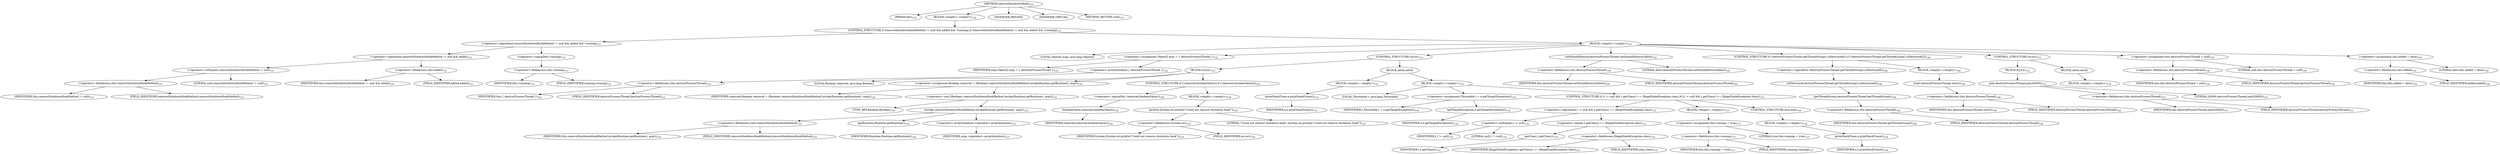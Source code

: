 digraph "removeShutdownHook" {  
"291" [label = <(METHOD,removeShutdownHook)<SUB>120</SUB>> ]
"292" [label = <(PARAM,this)<SUB>120</SUB>> ]
"293" [label = <(BLOCK,&lt;empty&gt;,&lt;empty&gt;)<SUB>120</SUB>> ]
"294" [label = <(CONTROL_STRUCTURE,if (removeShutdownHookMethod != null &amp;&amp; added &amp;&amp; !running),if (removeShutdownHookMethod != null &amp;&amp; added &amp;&amp; !running))<SUB>121</SUB>> ]
"295" [label = <(&lt;operator&gt;.logicalAnd,removeShutdownHookMethod != null &amp;&amp; added &amp;&amp; !running)<SUB>121</SUB>> ]
"296" [label = <(&lt;operator&gt;.logicalAnd,removeShutdownHookMethod != null &amp;&amp; added)<SUB>121</SUB>> ]
"297" [label = <(&lt;operator&gt;.notEquals,removeShutdownHookMethod != null)<SUB>121</SUB>> ]
"298" [label = <(&lt;operator&gt;.fieldAccess,this.removeShutdownHookMethod)<SUB>121</SUB>> ]
"299" [label = <(IDENTIFIER,this,removeShutdownHookMethod != null)<SUB>121</SUB>> ]
"300" [label = <(FIELD_IDENTIFIER,removeShutdownHookMethod,removeShutdownHookMethod)<SUB>121</SUB>> ]
"301" [label = <(LITERAL,null,removeShutdownHookMethod != null)<SUB>121</SUB>> ]
"302" [label = <(&lt;operator&gt;.fieldAccess,this.added)<SUB>121</SUB>> ]
"303" [label = <(IDENTIFIER,this,removeShutdownHookMethod != null &amp;&amp; added)<SUB>121</SUB>> ]
"304" [label = <(FIELD_IDENTIFIER,added,added)<SUB>121</SUB>> ]
"305" [label = <(&lt;operator&gt;.logicalNot,!running)<SUB>121</SUB>> ]
"306" [label = <(&lt;operator&gt;.fieldAccess,this.running)<SUB>121</SUB>> ]
"307" [label = <(IDENTIFIER,this,!running)<SUB>121</SUB>> ]
"308" [label = <(FIELD_IDENTIFIER,running,running)<SUB>121</SUB>> ]
"309" [label = <(BLOCK,&lt;empty&gt;,&lt;empty&gt;)<SUB>121</SUB>> ]
"310" [label = <(LOCAL,Object[] args: java.lang.Object[])> ]
"311" [label = <(&lt;operator&gt;.assignment,Object[] args = { destroyProcessThread })<SUB>122</SUB>> ]
"312" [label = <(IDENTIFIER,args,Object[] args = { destroyProcessThread })<SUB>122</SUB>> ]
"313" [label = <(&lt;operator&gt;.arrayInitializer,{ destroyProcessThread })<SUB>122</SUB>> ]
"314" [label = <(&lt;operator&gt;.fieldAccess,this.destroyProcessThread)<SUB>122</SUB>> ]
"315" [label = <(IDENTIFIER,this,{ destroyProcessThread })<SUB>122</SUB>> ]
"316" [label = <(FIELD_IDENTIFIER,destroyProcessThread,destroyProcessThread)<SUB>122</SUB>> ]
"317" [label = <(CONTROL_STRUCTURE,try,try)<SUB>123</SUB>> ]
"318" [label = <(BLOCK,try,try)<SUB>123</SUB>> ]
"319" [label = <(LOCAL,Boolean removed: java.lang.Boolean)> ]
"320" [label = <(&lt;operator&gt;.assignment,Boolean removed = (Boolean) removeShutdownHookMethod.invoke(Runtime.getRuntime(), args))<SUB>124</SUB>> ]
"321" [label = <(IDENTIFIER,removed,Boolean removed = (Boolean) removeShutdownHookMethod.invoke(Runtime.getRuntime(), args))<SUB>124</SUB>> ]
"322" [label = <(&lt;operator&gt;.cast,(Boolean) removeShutdownHookMethod.invoke(Runtime.getRuntime(), args))<SUB>125</SUB>> ]
"323" [label = <(TYPE_REF,Boolean,Boolean)<SUB>125</SUB>> ]
"324" [label = <(invoke,removeShutdownHookMethod.invoke(Runtime.getRuntime(), args))<SUB>125</SUB>> ]
"325" [label = <(&lt;operator&gt;.fieldAccess,this.removeShutdownHookMethod)<SUB>125</SUB>> ]
"326" [label = <(IDENTIFIER,this,removeShutdownHookMethod.invoke(Runtime.getRuntime(), args))<SUB>125</SUB>> ]
"327" [label = <(FIELD_IDENTIFIER,removeShutdownHookMethod,removeShutdownHookMethod)<SUB>125</SUB>> ]
"328" [label = <(getRuntime,Runtime.getRuntime())<SUB>126</SUB>> ]
"329" [label = <(IDENTIFIER,Runtime,Runtime.getRuntime())<SUB>126</SUB>> ]
"330" [label = <(&lt;operator&gt;.arrayInitializer,&lt;operator&gt;.arrayInitializer)<SUB>125</SUB>> ]
"331" [label = <(IDENTIFIER,args,&lt;operator&gt;.arrayInitializer)<SUB>127</SUB>> ]
"332" [label = <(CONTROL_STRUCTURE,if (!removed.booleanValue()),if (!removed.booleanValue()))<SUB>128</SUB>> ]
"333" [label = <(&lt;operator&gt;.logicalNot,!removed.booleanValue())<SUB>128</SUB>> ]
"334" [label = <(booleanValue,removed.booleanValue())<SUB>128</SUB>> ]
"335" [label = <(IDENTIFIER,removed,removed.booleanValue())<SUB>128</SUB>> ]
"336" [label = <(BLOCK,&lt;empty&gt;,&lt;empty&gt;)<SUB>128</SUB>> ]
"337" [label = <(println,System.err.println(&quot;Could not remove shutdown hook&quot;))<SUB>129</SUB>> ]
"338" [label = <(&lt;operator&gt;.fieldAccess,System.err)<SUB>129</SUB>> ]
"339" [label = <(IDENTIFIER,System,System.err.println(&quot;Could not remove shutdown hook&quot;))<SUB>129</SUB>> ]
"340" [label = <(FIELD_IDENTIFIER,err,err)<SUB>129</SUB>> ]
"341" [label = <(LITERAL,&quot;Could not remove shutdown hook&quot;,System.err.println(&quot;Could not remove shutdown hook&quot;))<SUB>129</SUB>> ]
"342" [label = <(BLOCK,catch,catch)> ]
"343" [label = <(BLOCK,&lt;empty&gt;,&lt;empty&gt;)<SUB>131</SUB>> ]
"344" [label = <(printStackTrace,e.printStackTrace())<SUB>132</SUB>> ]
"345" [label = <(IDENTIFIER,e,e.printStackTrace())<SUB>132</SUB>> ]
"346" [label = <(BLOCK,&lt;empty&gt;,&lt;empty&gt;)<SUB>133</SUB>> ]
"347" [label = <(LOCAL,Throwable t: java.lang.Throwable)> ]
"348" [label = <(&lt;operator&gt;.assignment,Throwable t = e.getTargetException())<SUB>134</SUB>> ]
"349" [label = <(IDENTIFIER,t,Throwable t = e.getTargetException())<SUB>134</SUB>> ]
"350" [label = <(getTargetException,e.getTargetException())<SUB>134</SUB>> ]
"351" [label = <(IDENTIFIER,e,e.getTargetException())<SUB>134</SUB>> ]
"352" [label = <(CONTROL_STRUCTURE,if (t != null &amp;&amp; t.getClass() == IllegalStateException.class),if (t != null &amp;&amp; t.getClass() == IllegalStateException.class))<SUB>135</SUB>> ]
"353" [label = <(&lt;operator&gt;.logicalAnd,t != null &amp;&amp; t.getClass() == IllegalStateException.class)<SUB>135</SUB>> ]
"354" [label = <(&lt;operator&gt;.notEquals,t != null)<SUB>135</SUB>> ]
"355" [label = <(IDENTIFIER,t,t != null)<SUB>135</SUB>> ]
"356" [label = <(LITERAL,null,t != null)<SUB>135</SUB>> ]
"357" [label = <(&lt;operator&gt;.equals,t.getClass() == IllegalStateException.class)<SUB>135</SUB>> ]
"358" [label = <(getClass,t.getClass())<SUB>135</SUB>> ]
"359" [label = <(IDENTIFIER,t,t.getClass())<SUB>135</SUB>> ]
"360" [label = <(&lt;operator&gt;.fieldAccess,IllegalStateException.class)<SUB>135</SUB>> ]
"361" [label = <(IDENTIFIER,IllegalStateException,t.getClass() == IllegalStateException.class)<SUB>135</SUB>> ]
"362" [label = <(FIELD_IDENTIFIER,class,class)<SUB>135</SUB>> ]
"363" [label = <(BLOCK,&lt;empty&gt;,&lt;empty&gt;)<SUB>135</SUB>> ]
"364" [label = <(&lt;operator&gt;.assignment,this.running = true)<SUB>137</SUB>> ]
"365" [label = <(&lt;operator&gt;.fieldAccess,this.running)<SUB>137</SUB>> ]
"366" [label = <(IDENTIFIER,this,this.running = true)<SUB>137</SUB>> ]
"367" [label = <(FIELD_IDENTIFIER,running,running)<SUB>137</SUB>> ]
"368" [label = <(LITERAL,true,this.running = true)<SUB>137</SUB>> ]
"369" [label = <(CONTROL_STRUCTURE,else,else)<SUB>138</SUB>> ]
"370" [label = <(BLOCK,&lt;empty&gt;,&lt;empty&gt;)<SUB>138</SUB>> ]
"371" [label = <(printStackTrace,e.printStackTrace())<SUB>139</SUB>> ]
"372" [label = <(IDENTIFIER,e,e.printStackTrace())<SUB>139</SUB>> ]
"373" [label = <(setShouldDestroy,destroyProcessThread.setShouldDestroy(false))<SUB>145</SUB>> ]
"374" [label = <(&lt;operator&gt;.fieldAccess,this.destroyProcessThread)<SUB>145</SUB>> ]
"375" [label = <(IDENTIFIER,this,destroyProcessThread.setShouldDestroy(false))<SUB>145</SUB>> ]
"376" [label = <(FIELD_IDENTIFIER,destroyProcessThread,destroyProcessThread)<SUB>145</SUB>> ]
"377" [label = <(LITERAL,false,destroyProcessThread.setShouldDestroy(false))<SUB>145</SUB>> ]
"378" [label = <(CONTROL_STRUCTURE,if (!destroyProcessThread.getThreadGroup().isDestroyed()),if (!destroyProcessThread.getThreadGroup().isDestroyed()))<SUB>146</SUB>> ]
"379" [label = <(&lt;operator&gt;.logicalNot,!destroyProcessThread.getThreadGroup().isDestroyed())<SUB>146</SUB>> ]
"380" [label = <(isDestroyed,destroyProcessThread.getThreadGroup().isDestroyed())<SUB>146</SUB>> ]
"381" [label = <(getThreadGroup,destroyProcessThread.getThreadGroup())<SUB>146</SUB>> ]
"382" [label = <(&lt;operator&gt;.fieldAccess,this.destroyProcessThread)<SUB>146</SUB>> ]
"383" [label = <(IDENTIFIER,this,destroyProcessThread.getThreadGroup())<SUB>146</SUB>> ]
"384" [label = <(FIELD_IDENTIFIER,destroyProcessThread,destroyProcessThread)<SUB>146</SUB>> ]
"385" [label = <(BLOCK,&lt;empty&gt;,&lt;empty&gt;)<SUB>146</SUB>> ]
"386" [label = <(start,destroyProcessThread.start())<SUB>149</SUB>> ]
"387" [label = <(&lt;operator&gt;.fieldAccess,this.destroyProcessThread)<SUB>149</SUB>> ]
"388" [label = <(IDENTIFIER,this,destroyProcessThread.start())<SUB>149</SUB>> ]
"389" [label = <(FIELD_IDENTIFIER,destroyProcessThread,destroyProcessThread)<SUB>149</SUB>> ]
"390" [label = <(CONTROL_STRUCTURE,try,try)<SUB>152</SUB>> ]
"391" [label = <(BLOCK,try,try)<SUB>152</SUB>> ]
"392" [label = <(join,destroyProcessThread.join(20000))<SUB>153</SUB>> ]
"393" [label = <(&lt;operator&gt;.fieldAccess,this.destroyProcessThread)<SUB>153</SUB>> ]
"394" [label = <(IDENTIFIER,this,destroyProcessThread.join(20000))<SUB>153</SUB>> ]
"395" [label = <(FIELD_IDENTIFIER,destroyProcessThread,destroyProcessThread)<SUB>153</SUB>> ]
"396" [label = <(LITERAL,20000,destroyProcessThread.join(20000))<SUB>153</SUB>> ]
"397" [label = <(BLOCK,catch,catch)> ]
"398" [label = <(BLOCK,&lt;empty&gt;,&lt;empty&gt;)<SUB>154</SUB>> ]
"399" [label = <(&lt;operator&gt;.assignment,this.destroyProcessThread = null)<SUB>158</SUB>> ]
"400" [label = <(&lt;operator&gt;.fieldAccess,this.destroyProcessThread)<SUB>158</SUB>> ]
"401" [label = <(IDENTIFIER,this,this.destroyProcessThread = null)<SUB>158</SUB>> ]
"402" [label = <(FIELD_IDENTIFIER,destroyProcessThread,destroyProcessThread)<SUB>158</SUB>> ]
"403" [label = <(LITERAL,null,this.destroyProcessThread = null)<SUB>158</SUB>> ]
"404" [label = <(&lt;operator&gt;.assignment,this.added = false)<SUB>159</SUB>> ]
"405" [label = <(&lt;operator&gt;.fieldAccess,this.added)<SUB>159</SUB>> ]
"406" [label = <(IDENTIFIER,this,this.added = false)<SUB>159</SUB>> ]
"407" [label = <(FIELD_IDENTIFIER,added,added)<SUB>159</SUB>> ]
"408" [label = <(LITERAL,false,this.added = false)<SUB>159</SUB>> ]
"409" [label = <(MODIFIER,PRIVATE)> ]
"410" [label = <(MODIFIER,VIRTUAL)> ]
"411" [label = <(METHOD_RETURN,void)<SUB>120</SUB>> ]
  "291" -> "292" 
  "291" -> "293" 
  "291" -> "409" 
  "291" -> "410" 
  "291" -> "411" 
  "293" -> "294" 
  "294" -> "295" 
  "294" -> "309" 
  "295" -> "296" 
  "295" -> "305" 
  "296" -> "297" 
  "296" -> "302" 
  "297" -> "298" 
  "297" -> "301" 
  "298" -> "299" 
  "298" -> "300" 
  "302" -> "303" 
  "302" -> "304" 
  "305" -> "306" 
  "306" -> "307" 
  "306" -> "308" 
  "309" -> "310" 
  "309" -> "311" 
  "309" -> "317" 
  "309" -> "373" 
  "309" -> "378" 
  "309" -> "390" 
  "309" -> "399" 
  "309" -> "404" 
  "311" -> "312" 
  "311" -> "313" 
  "313" -> "314" 
  "314" -> "315" 
  "314" -> "316" 
  "317" -> "318" 
  "317" -> "342" 
  "318" -> "319" 
  "318" -> "320" 
  "318" -> "332" 
  "320" -> "321" 
  "320" -> "322" 
  "322" -> "323" 
  "322" -> "324" 
  "324" -> "325" 
  "324" -> "328" 
  "324" -> "330" 
  "325" -> "326" 
  "325" -> "327" 
  "328" -> "329" 
  "330" -> "331" 
  "332" -> "333" 
  "332" -> "336" 
  "333" -> "334" 
  "334" -> "335" 
  "336" -> "337" 
  "337" -> "338" 
  "337" -> "341" 
  "338" -> "339" 
  "338" -> "340" 
  "342" -> "343" 
  "342" -> "346" 
  "343" -> "344" 
  "344" -> "345" 
  "346" -> "347" 
  "346" -> "348" 
  "346" -> "352" 
  "348" -> "349" 
  "348" -> "350" 
  "350" -> "351" 
  "352" -> "353" 
  "352" -> "363" 
  "352" -> "369" 
  "353" -> "354" 
  "353" -> "357" 
  "354" -> "355" 
  "354" -> "356" 
  "357" -> "358" 
  "357" -> "360" 
  "358" -> "359" 
  "360" -> "361" 
  "360" -> "362" 
  "363" -> "364" 
  "364" -> "365" 
  "364" -> "368" 
  "365" -> "366" 
  "365" -> "367" 
  "369" -> "370" 
  "370" -> "371" 
  "371" -> "372" 
  "373" -> "374" 
  "373" -> "377" 
  "374" -> "375" 
  "374" -> "376" 
  "378" -> "379" 
  "378" -> "385" 
  "379" -> "380" 
  "380" -> "381" 
  "381" -> "382" 
  "382" -> "383" 
  "382" -> "384" 
  "385" -> "386" 
  "386" -> "387" 
  "387" -> "388" 
  "387" -> "389" 
  "390" -> "391" 
  "390" -> "397" 
  "391" -> "392" 
  "392" -> "393" 
  "392" -> "396" 
  "393" -> "394" 
  "393" -> "395" 
  "397" -> "398" 
  "399" -> "400" 
  "399" -> "403" 
  "400" -> "401" 
  "400" -> "402" 
  "404" -> "405" 
  "404" -> "408" 
  "405" -> "406" 
  "405" -> "407" 
}
